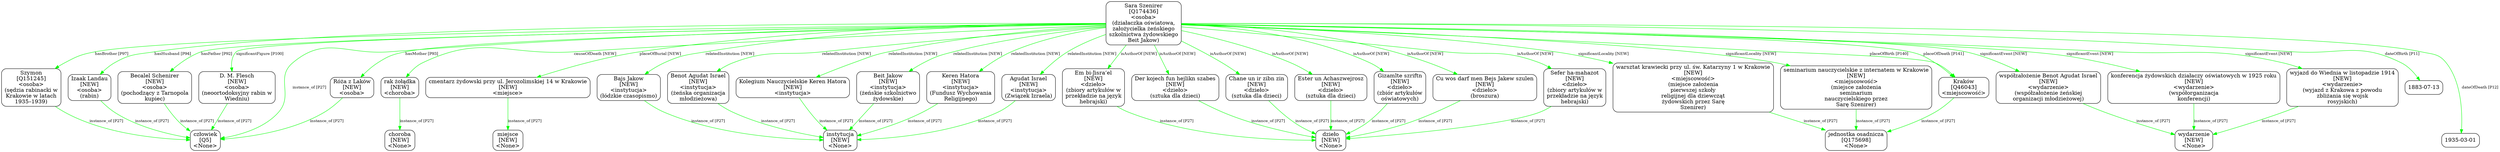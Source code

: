 digraph {
	node [shape=box,
		style=rounded
	];
	edge [fontsize=10];
	"Sara Szenirer
[Q174436]
<osoba>
(działaczka oświatowa,
założycielka żeńskiego
szkolnictwa żydowskiego
Beit Jakow)"	[color=black,
		label="Sara Szenirer
[Q174436]
<osoba>
(działaczka oświatowa,
założycielka żeńskiego
szkolnictwa żydowskiego
Beit Jakow)"];
	"Becalel Schenirer
[NEW]
<osoba>
(pochodzący z Tarnopola
kupiec)"	[color=black,
		label="Becalel Schenirer
[NEW]
<osoba>
(pochodzący z Tarnopola
kupiec)"];
	"Sara Szenirer
[Q174436]
<osoba>
(działaczka oświatowa,
założycielka żeńskiego
szkolnictwa żydowskiego
Beit Jakow)" -> "Becalel Schenirer
[NEW]
<osoba>
(pochodzący z Tarnopola
kupiec)"	[color=green,
		label="hasFather [P92]"];
	"Róża z Laków
[NEW]
<osoba>"	[color=black,
		label="Róża z Laków
[NEW]
<osoba>"];
	"Sara Szenirer
[Q174436]
<osoba>
(działaczka oświatowa,
założycielka żeńskiego
szkolnictwa żydowskiego
Beit Jakow)" -> "Róża z Laków
[NEW]
<osoba>"	[color=green,
		label="hasMother [P93]"];
	"Szymon
[Q151245]
<osoba>
(sędzia rabinacki w
Krakowie w latach
1935–1939)"	[color=black,
		label="Szymon
[Q151245]
<osoba>
(sędzia rabinacki w
Krakowie w latach
1935–1939)"];
	"Sara Szenirer
[Q174436]
<osoba>
(działaczka oświatowa,
założycielka żeńskiego
szkolnictwa żydowskiego
Beit Jakow)" -> "Szymon
[Q151245]
<osoba>
(sędzia rabinacki w
Krakowie w latach
1935–1939)"	[color=green,
		label="hasBrother [P97]"];
	"Kraków
[Q46043]
<miejscowość>"	[color=black,
		label="Kraków
[Q46043]
<miejscowość>"];
	"Sara Szenirer
[Q174436]
<osoba>
(działaczka oświatowa,
założycielka żeńskiego
szkolnictwa żydowskiego
Beit Jakow)" -> "Kraków
[Q46043]
<miejscowość>"	[color=green,
		label="placeOfBirth [P140]"];
	"Sara Szenirer
[Q174436]
<osoba>
(działaczka oświatowa,
założycielka żeńskiego
szkolnictwa żydowskiego
Beit Jakow)" -> "Kraków
[Q46043]
<miejscowość>"	[color=green,
		label="placeOfDeath [P141]"];
	"rak żołądka
[NEW]
<choroba>"	[color=black,
		label="rak żołądka
[NEW]
<choroba>"];
	"Sara Szenirer
[Q174436]
<osoba>
(działaczka oświatowa,
założycielka żeńskiego
szkolnictwa żydowskiego
Beit Jakow)" -> "rak żołądka
[NEW]
<choroba>"	[color=green,
		label="causeOfDeath [NEW]"];
	"cmentarz żydowski przy ul. Jerozolimskiej 14 w Krakowie
[NEW]
<miejsce>"	[color=black,
		label="cmentarz żydowski przy ul. Jerozolimskiej 14 w Krakowie
[NEW]
<miejsce>"];
	"Sara Szenirer
[Q174436]
<osoba>
(działaczka oświatowa,
założycielka żeńskiego
szkolnictwa żydowskiego
Beit Jakow)" -> "cmentarz żydowski przy ul. Jerozolimskiej 14 w Krakowie
[NEW]
<miejsce>"	[color=green,
		label="placeOfBurial [NEW]"];
	"Izaak Landau
[NEW]
<osoba>
(rabin)"	[color=black,
		label="Izaak Landau
[NEW]
<osoba>
(rabin)"];
	"Sara Szenirer
[Q174436]
<osoba>
(działaczka oświatowa,
założycielka żeńskiego
szkolnictwa żydowskiego
Beit Jakow)" -> "Izaak Landau
[NEW]
<osoba>
(rabin)"	[color=green,
		label="hasHusband [P94]"];
	"Beit Jakow
[NEW]
<instytucja>
(żeńskie szkolnictwo
żydowskie)"	[color=black,
		label="Beit Jakow
[NEW]
<instytucja>
(żeńskie szkolnictwo
żydowskie)"];
	"Sara Szenirer
[Q174436]
<osoba>
(działaczka oświatowa,
założycielka żeńskiego
szkolnictwa żydowskiego
Beit Jakow)" -> "Beit Jakow
[NEW]
<instytucja>
(żeńskie szkolnictwo
żydowskie)"	[color=green,
		label="relatedInstitution [NEW]"];
	"Keren Hatora
[NEW]
<instytucja>
(Fundusz Wychowania
Religijnego)"	[color=black,
		label="Keren Hatora
[NEW]
<instytucja>
(Fundusz Wychowania
Religijnego)"];
	"Sara Szenirer
[Q174436]
<osoba>
(działaczka oświatowa,
założycielka żeńskiego
szkolnictwa żydowskiego
Beit Jakow)" -> "Keren Hatora
[NEW]
<instytucja>
(Fundusz Wychowania
Religijnego)"	[color=green,
		label="relatedInstitution [NEW]"];
	"Agudat Israel
[NEW]
<instytucja>
(Związek Izraela)"	[color=black,
		label="Agudat Israel
[NEW]
<instytucja>
(Związek Izraela)"];
	"Sara Szenirer
[Q174436]
<osoba>
(działaczka oświatowa,
założycielka żeńskiego
szkolnictwa żydowskiego
Beit Jakow)" -> "Agudat Israel
[NEW]
<instytucja>
(Związek Izraela)"	[color=green,
		label="relatedInstitution [NEW]"];
	"Bajs Jakow
[NEW]
<instytucja>
(łódzkie czasopismo)"	[color=black,
		label="Bajs Jakow
[NEW]
<instytucja>
(łódzkie czasopismo)"];
	"Sara Szenirer
[Q174436]
<osoba>
(działaczka oświatowa,
założycielka żeńskiego
szkolnictwa żydowskiego
Beit Jakow)" -> "Bajs Jakow
[NEW]
<instytucja>
(łódzkie czasopismo)"	[color=green,
		label="relatedInstitution [NEW]"];
	"Benot Agudat Israel
[NEW]
<instytucja>
(żeńska organizacja
młodzieżowa)"	[color=black,
		label="Benot Agudat Israel
[NEW]
<instytucja>
(żeńska organizacja
młodzieżowa)"];
	"Sara Szenirer
[Q174436]
<osoba>
(działaczka oświatowa,
założycielka żeńskiego
szkolnictwa żydowskiego
Beit Jakow)" -> "Benot Agudat Israel
[NEW]
<instytucja>
(żeńska organizacja
młodzieżowa)"	[color=green,
		label="relatedInstitution [NEW]"];
	"Kolegium Nauczycielskie Keren Hatora
[NEW]
<instytucja>"	[color=black,
		label="Kolegium Nauczycielskie Keren Hatora
[NEW]
<instytucja>"];
	"Sara Szenirer
[Q174436]
<osoba>
(działaczka oświatowa,
założycielka żeńskiego
szkolnictwa żydowskiego
Beit Jakow)" -> "Kolegium Nauczycielskie Keren Hatora
[NEW]
<instytucja>"	[color=green,
		label="relatedInstitution [NEW]"];
	"Der kojech fun hejlikn szabes
[NEW]
<dzieło>
(sztuka dla dzieci)"	[color=black,
		label="Der kojech fun hejlikn szabes
[NEW]
<dzieło>
(sztuka dla dzieci)"];
	"Sara Szenirer
[Q174436]
<osoba>
(działaczka oświatowa,
założycielka żeńskiego
szkolnictwa żydowskiego
Beit Jakow)" -> "Der kojech fun hejlikn szabes
[NEW]
<dzieło>
(sztuka dla dzieci)"	[color=green,
		label="isAuthorOf [NEW]"];
	"Chane un ir zibn zin
[NEW]
<dzieło>
(sztuka dla dzieci)"	[color=black,
		label="Chane un ir zibn zin
[NEW]
<dzieło>
(sztuka dla dzieci)"];
	"Sara Szenirer
[Q174436]
<osoba>
(działaczka oświatowa,
założycielka żeńskiego
szkolnictwa żydowskiego
Beit Jakow)" -> "Chane un ir zibn zin
[NEW]
<dzieło>
(sztuka dla dzieci)"	[color=green,
		label="isAuthorOf [NEW]"];
	"Ester un Achaszwejrosz
[NEW]
<dzieło>
(sztuka dla dzieci)"	[color=black,
		label="Ester un Achaszwejrosz
[NEW]
<dzieło>
(sztuka dla dzieci)"];
	"Sara Szenirer
[Q174436]
<osoba>
(działaczka oświatowa,
założycielka żeńskiego
szkolnictwa żydowskiego
Beit Jakow)" -> "Ester un Achaszwejrosz
[NEW]
<dzieło>
(sztuka dla dzieci)"	[color=green,
		label="isAuthorOf [NEW]"];
	"Gizamlte szriftn
[NEW]
<dzieło>
(zbiór artykułów
oświatowych)"	[color=black,
		label="Gizamlte szriftn
[NEW]
<dzieło>
(zbiór artykułów
oświatowych)"];
	"Sara Szenirer
[Q174436]
<osoba>
(działaczka oświatowa,
założycielka żeńskiego
szkolnictwa żydowskiego
Beit Jakow)" -> "Gizamlte szriftn
[NEW]
<dzieło>
(zbiór artykułów
oświatowych)"	[color=green,
		label="isAuthorOf [NEW]"];
	"Cu wos darf men Bejs Jakew szulen
[NEW]
<dzieło>
(broszura)"	[color=black,
		label="Cu wos darf men Bejs Jakew szulen
[NEW]
<dzieło>
(broszura)"];
	"Sara Szenirer
[Q174436]
<osoba>
(działaczka oświatowa,
założycielka żeńskiego
szkolnictwa żydowskiego
Beit Jakow)" -> "Cu wos darf men Bejs Jakew szulen
[NEW]
<dzieło>
(broszura)"	[color=green,
		label="isAuthorOf [NEW]"];
	"Sefer ha-mahazot
[NEW]
<dzieło>
(zbiory artykułów w
przekładzie na język
hebrajski)"	[color=black,
		label="Sefer ha-mahazot
[NEW]
<dzieło>
(zbiory artykułów w
przekładzie na język
hebrajski)"];
	"Sara Szenirer
[Q174436]
<osoba>
(działaczka oświatowa,
założycielka żeńskiego
szkolnictwa żydowskiego
Beit Jakow)" -> "Sefer ha-mahazot
[NEW]
<dzieło>
(zbiory artykułów w
przekładzie na język
hebrajski)"	[color=green,
		label="isAuthorOf [NEW]"];
	"Em bi-Jisra’el
[NEW]
<dzieło>
(zbiory artykułów w
przekładzie na język
hebrajski)"	[color=black,
		label="Em bi-Jisra’el
[NEW]
<dzieło>
(zbiory artykułów w
przekładzie na język
hebrajski)"];
	"Sara Szenirer
[Q174436]
<osoba>
(działaczka oświatowa,
założycielka żeńskiego
szkolnictwa żydowskiego
Beit Jakow)" -> "Em bi-Jisra’el
[NEW]
<dzieło>
(zbiory artykułów w
przekładzie na język
hebrajski)"	[color=green,
		label="isAuthorOf [NEW]"];
	"D. M. Flesch
[NEW]
<osoba>
(neoortodoksyjny rabin w
Wiedniu)"	[color=black,
		label="D. M. Flesch
[NEW]
<osoba>
(neoortodoksyjny rabin w
Wiedniu)"];
	"Sara Szenirer
[Q174436]
<osoba>
(działaczka oświatowa,
założycielka żeńskiego
szkolnictwa żydowskiego
Beit Jakow)" -> "D. M. Flesch
[NEW]
<osoba>
(neoortodoksyjny rabin w
Wiedniu)"	[color=green,
		label="significantFigure [P100]"];
	"wyjazd do Wiednia w listopadzie 1914
[NEW]
<wydarzenie>
(wyjazd z Krakowa z powodu
zbliżania się wojsk
rosyjskich)"	[color=black,
		label="wyjazd do Wiednia w listopadzie 1914
[NEW]
<wydarzenie>
(wyjazd z Krakowa z powodu
zbliżania się wojsk
rosyjskich)"];
	"Sara Szenirer
[Q174436]
<osoba>
(działaczka oświatowa,
założycielka żeńskiego
szkolnictwa żydowskiego
Beit Jakow)" -> "wyjazd do Wiednia w listopadzie 1914
[NEW]
<wydarzenie>
(wyjazd z Krakowa z powodu
zbliżania się wojsk
rosyjskich)"	[color=green,
		label="significantEvent [NEW]"];
	"warsztat krawiecki przy ul. św. Katarzyny 1 w Krakowie
[NEW]
<miejscowość>
(miejsce założenia
pierwszej szkoły
religijnej \
dla dziewcząt
żydowskich przez Sarę
Szenirer)"	[color=black,
		label="warsztat krawiecki przy ul. św. Katarzyny 1 w Krakowie
[NEW]
<miejscowość>
(miejsce założenia
pierwszej szkoły
religijnej \
dla dziewcząt
żydowskich przez Sarę
Szenirer)"];
	"Sara Szenirer
[Q174436]
<osoba>
(działaczka oświatowa,
założycielka żeńskiego
szkolnictwa żydowskiego
Beit Jakow)" -> "warsztat krawiecki przy ul. św. Katarzyny 1 w Krakowie
[NEW]
<miejscowość>
(miejsce założenia
pierwszej szkoły
religijnej \
dla dziewcząt
żydowskich przez Sarę
Szenirer)"	[color=green,
		label="significantLocality [NEW]"];
	"współzałożenie Benot Agudat Israel
[NEW]
<wydarzenie>
(współzałożenie żeńskiej
organizacji młodzieżowej)"	[color=black,
		label="współzałożenie Benot Agudat Israel
[NEW]
<wydarzenie>
(współzałożenie żeńskiej
organizacji młodzieżowej)"];
	"Sara Szenirer
[Q174436]
<osoba>
(działaczka oświatowa,
założycielka żeńskiego
szkolnictwa żydowskiego
Beit Jakow)" -> "współzałożenie Benot Agudat Israel
[NEW]
<wydarzenie>
(współzałożenie żeńskiej
organizacji młodzieżowej)"	[color=green,
		label="significantEvent [NEW]"];
	"konferencja żydowskich działaczy oświatowych w 1925 roku
[NEW]
<wydarzenie>
(współorganizacja
konferencji)"	[color=black,
		label="konferencja żydowskich działaczy oświatowych w 1925 roku
[NEW]
<wydarzenie>
(współorganizacja
konferencji)"];
	"Sara Szenirer
[Q174436]
<osoba>
(działaczka oświatowa,
założycielka żeńskiego
szkolnictwa żydowskiego
Beit Jakow)" -> "konferencja żydowskich działaczy oświatowych w 1925 roku
[NEW]
<wydarzenie>
(współorganizacja
konferencji)"	[color=green,
		label="significantEvent [NEW]"];
	"seminarium nauczycielskie z internatem w Krakowie
[NEW]
<miejscowość>
(miejsce założenia
seminarium
nauczycielskiego przez
Sarę \
Szenirer)"	[color=black,
		label="seminarium nauczycielskie z internatem w Krakowie
[NEW]
<miejscowość>
(miejsce założenia
seminarium
nauczycielskiego przez
Sarę \
Szenirer)"];
	"Sara Szenirer
[Q174436]
<osoba>
(działaczka oświatowa,
założycielka żeńskiego
szkolnictwa żydowskiego
Beit Jakow)" -> "seminarium nauczycielskie z internatem w Krakowie
[NEW]
<miejscowość>
(miejsce założenia
seminarium
nauczycielskiego przez
Sarę \
Szenirer)"	[color=green,
		label="significantLocality [NEW]"];
	"Sara Szenirer
[Q174436]
<osoba>
(działaczka oświatowa,
założycielka żeńskiego
szkolnictwa żydowskiego
Beit Jakow)" -> "człowiek
[Q5]
<None>"	[color=green,
		label="instance_of [P27]"];
	"Sara Szenirer
[Q174436]
<osoba>
(działaczka oświatowa,
założycielka żeńskiego
szkolnictwa żydowskiego
Beit Jakow)" -> "1883-07-13"	[color=green,
		label="dateOfBirth [P11]",
		minlen=1];
	"Sara Szenirer
[Q174436]
<osoba>
(działaczka oświatowa,
założycielka żeńskiego
szkolnictwa żydowskiego
Beit Jakow)" -> "1935-03-01"	[color=green,
		label="dateOfDeath [P12]",
		minlen=2];
	"Becalel Schenirer
[NEW]
<osoba>
(pochodzący z Tarnopola
kupiec)" -> "człowiek
[Q5]
<None>"	[color=green,
		label="instance_of [P27]"];
	"Róża z Laków
[NEW]
<osoba>" -> "człowiek
[Q5]
<None>"	[color=green,
		label="instance_of [P27]"];
	"Szymon
[Q151245]
<osoba>
(sędzia rabinacki w
Krakowie w latach
1935–1939)" -> "człowiek
[Q5]
<None>"	[color=green,
		label="instance_of [P27]"];
	"Kraków
[Q46043]
<miejscowość>" -> "jednostka osadnicza
[Q175698]
<None>"	[color=green,
		label="instance_of [P27]"];
	"rak żołądka
[NEW]
<choroba>" -> "choroba
[NEW]
<None>"	[color=green,
		label="instance_of [P27]",
		minlen=1];
	"cmentarz żydowski przy ul. Jerozolimskiej 14 w Krakowie
[NEW]
<miejsce>" -> "miejsce
[NEW]
<None>"	[color=green,
		label="instance_of [P27]",
		minlen=1];
	"Izaak Landau
[NEW]
<osoba>
(rabin)" -> "człowiek
[Q5]
<None>"	[color=green,
		label="instance_of [P27]"];
	"Beit Jakow
[NEW]
<instytucja>
(żeńskie szkolnictwo
żydowskie)" -> "instytucja
[NEW]
<None>"	[color=green,
		label="instance_of [P27]"];
	"Keren Hatora
[NEW]
<instytucja>
(Fundusz Wychowania
Religijnego)" -> "instytucja
[NEW]
<None>"	[color=green,
		label="instance_of [P27]"];
	"Agudat Israel
[NEW]
<instytucja>
(Związek Izraela)" -> "instytucja
[NEW]
<None>"	[color=green,
		label="instance_of [P27]"];
	"Bajs Jakow
[NEW]
<instytucja>
(łódzkie czasopismo)" -> "instytucja
[NEW]
<None>"	[color=green,
		label="instance_of [P27]"];
	"Benot Agudat Israel
[NEW]
<instytucja>
(żeńska organizacja
młodzieżowa)" -> "instytucja
[NEW]
<None>"	[color=green,
		label="instance_of [P27]"];
	"Kolegium Nauczycielskie Keren Hatora
[NEW]
<instytucja>" -> "instytucja
[NEW]
<None>"	[color=green,
		label="instance_of [P27]"];
	"Der kojech fun hejlikn szabes
[NEW]
<dzieło>
(sztuka dla dzieci)" -> "dzieło
[NEW]
<None>"	[color=green,
		label="instance_of [P27]"];
	"Chane un ir zibn zin
[NEW]
<dzieło>
(sztuka dla dzieci)" -> "dzieło
[NEW]
<None>"	[color=green,
		label="instance_of [P27]"];
	"Ester un Achaszwejrosz
[NEW]
<dzieło>
(sztuka dla dzieci)" -> "dzieło
[NEW]
<None>"	[color=green,
		label="instance_of [P27]"];
	"Gizamlte szriftn
[NEW]
<dzieło>
(zbiór artykułów
oświatowych)" -> "dzieło
[NEW]
<None>"	[color=green,
		label="instance_of [P27]"];
	"Cu wos darf men Bejs Jakew szulen
[NEW]
<dzieło>
(broszura)" -> "dzieło
[NEW]
<None>"	[color=green,
		label="instance_of [P27]"];
	"Sefer ha-mahazot
[NEW]
<dzieło>
(zbiory artykułów w
przekładzie na język
hebrajski)" -> "dzieło
[NEW]
<None>"	[color=green,
		label="instance_of [P27]"];
	"Em bi-Jisra’el
[NEW]
<dzieło>
(zbiory artykułów w
przekładzie na język
hebrajski)" -> "dzieło
[NEW]
<None>"	[color=green,
		label="instance_of [P27]"];
	"D. M. Flesch
[NEW]
<osoba>
(neoortodoksyjny rabin w
Wiedniu)" -> "człowiek
[Q5]
<None>"	[color=green,
		label="instance_of [P27]"];
	"wyjazd do Wiednia w listopadzie 1914
[NEW]
<wydarzenie>
(wyjazd z Krakowa z powodu
zbliżania się wojsk
rosyjskich)" -> "wydarzenie
[NEW]
<None>"	[color=green,
		label="instance_of [P27]"];
	"warsztat krawiecki przy ul. św. Katarzyny 1 w Krakowie
[NEW]
<miejscowość>
(miejsce założenia
pierwszej szkoły
religijnej \
dla dziewcząt
żydowskich przez Sarę
Szenirer)" -> "jednostka osadnicza
[Q175698]
<None>"	[color=green,
		label="instance_of [P27]"];
	"współzałożenie Benot Agudat Israel
[NEW]
<wydarzenie>
(współzałożenie żeńskiej
organizacji młodzieżowej)" -> "wydarzenie
[NEW]
<None>"	[color=green,
		label="instance_of [P27]"];
	"konferencja żydowskich działaczy oświatowych w 1925 roku
[NEW]
<wydarzenie>
(współorganizacja
konferencji)" -> "wydarzenie
[NEW]
<None>"	[color=green,
		label="instance_of [P27]"];
	"seminarium nauczycielskie z internatem w Krakowie
[NEW]
<miejscowość>
(miejsce założenia
seminarium
nauczycielskiego przez
Sarę \
Szenirer)" -> "jednostka osadnicza
[Q175698]
<None>"	[color=green,
		label="instance_of [P27]"];
}
